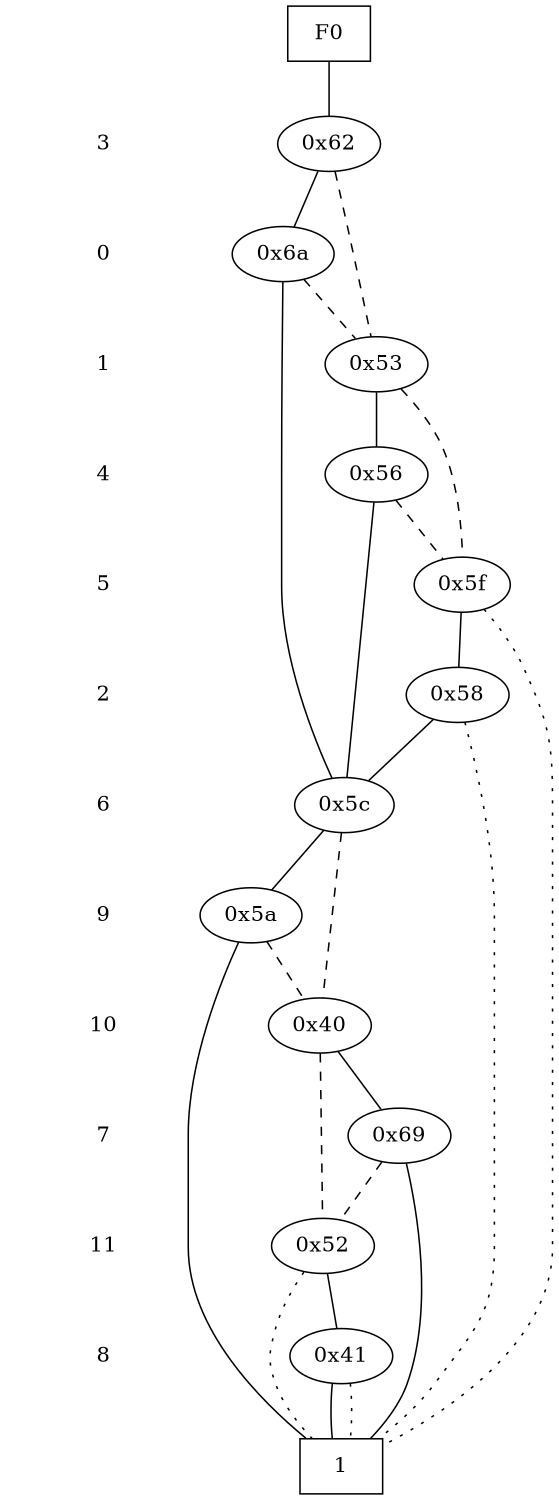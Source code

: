 digraph "DD" {
size = "7.5,10"
center = true;
edge [dir = none];
{ node [shape = plaintext];
  edge [style = invis];
  "CONST NODES" [style = invis];
" 3 " -> " 0 " -> " 1 " -> " 4 " -> " 5 " -> " 2 " -> " 6 " -> " 9 " -> " 10 " -> " 7 " -> " 11 " -> " 8 " -> "CONST NODES"; 
}
{ rank = same; node [shape = box]; edge [style = invis];
"F0"; }
{ rank = same; " 3 ";
"0x62";
}
{ rank = same; " 0 ";
"0x6a";
}
{ rank = same; " 1 ";
"0x53";
}
{ rank = same; " 4 ";
"0x56";
}
{ rank = same; " 5 ";
"0x5f";
}
{ rank = same; " 2 ";
"0x58";
}
{ rank = same; " 6 ";
"0x5c";
}
{ rank = same; " 9 ";
"0x5a";
}
{ rank = same; " 10 ";
"0x40";
}
{ rank = same; " 7 ";
"0x69";
}
{ rank = same; " 11 ";
"0x52";
}
{ rank = same; " 8 ";
"0x41";
}
{ rank = same; "CONST NODES";
{ node [shape = box]; "0x31";
}
}
"F0" -> "0x62" [style = solid];
"0x62" -> "0x6a";
"0x62" -> "0x53" [style = dashed];
"0x6a" -> "0x5c";
"0x6a" -> "0x53" [style = dashed];
"0x53" -> "0x56";
"0x53" -> "0x5f" [style = dashed];
"0x56" -> "0x5c";
"0x56" -> "0x5f" [style = dashed];
"0x5f" -> "0x58";
"0x5f" -> "0x31" [style = dotted];
"0x58" -> "0x5c";
"0x58" -> "0x31" [style = dotted];
"0x5c" -> "0x5a";
"0x5c" -> "0x40" [style = dashed];
"0x5a" -> "0x31";
"0x5a" -> "0x40" [style = dashed];
"0x40" -> "0x69";
"0x40" -> "0x52" [style = dashed];
"0x69" -> "0x31";
"0x69" -> "0x52" [style = dashed];
"0x52" -> "0x41";
"0x52" -> "0x31" [style = dotted];
"0x41" -> "0x31";
"0x41" -> "0x31" [style = dotted];
"0x31" [label = "1"];
}
